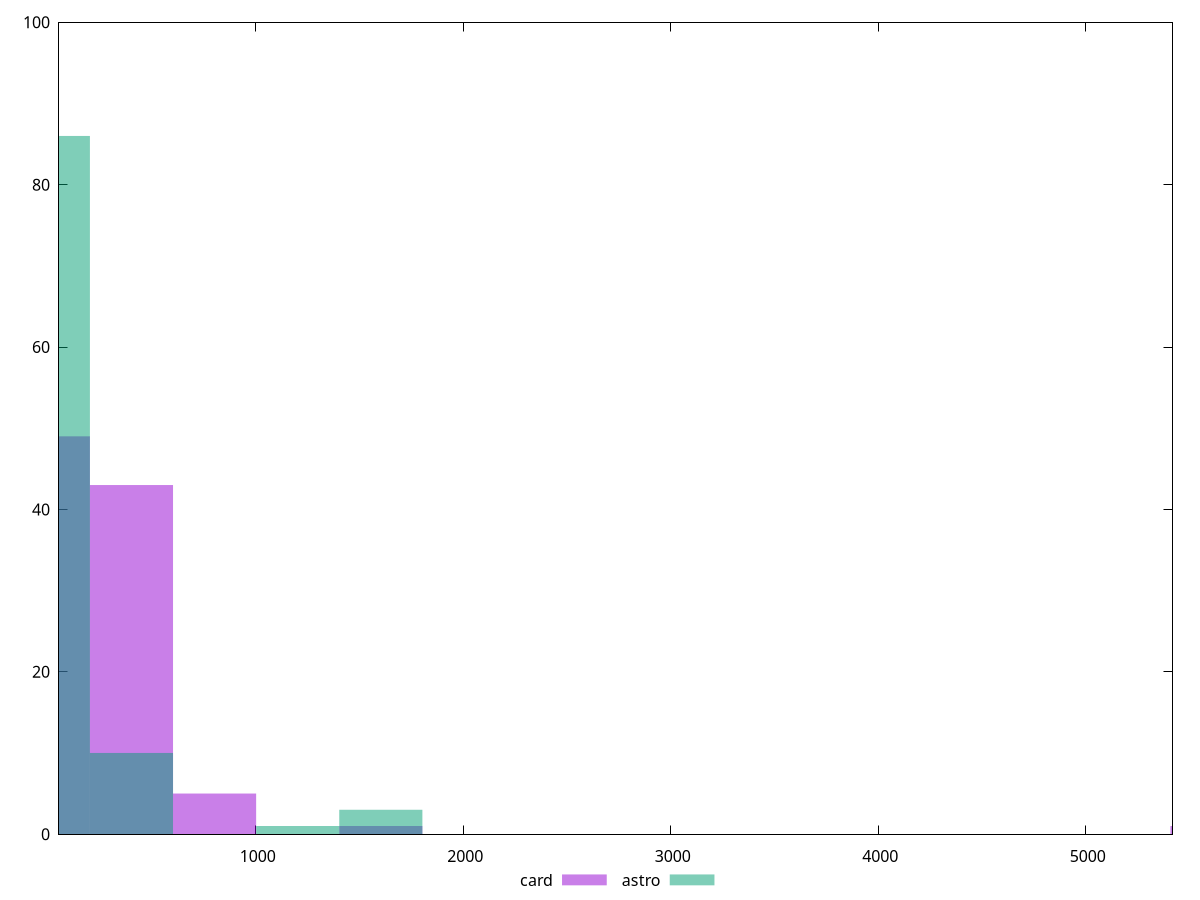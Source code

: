 reset

$card <<EOF
5608.583896114978 1
1602.4525417471368 1
801.2262708735684 5
400.6131354367842 43
0 49
EOF

$astro <<EOF
1602.4525417471368 3
400.6131354367842 10
0 86
1201.8394063103526 1
EOF

set key outside below
set boxwidth 400.6131354367842
set xrange [51.333999999999996:5418.182]
set yrange [0:100]
set trange [0:100]
set style fill transparent solid 0.5 noborder
set terminal svg size 640, 500 enhanced background rgb 'white'
set output "reports/report_00027_2021-02-24T12-40-31.850Z/server-response-time/comparison/histogram/2_vs_3.svg"

plot $card title "card" with boxes, \
     $astro title "astro" with boxes

reset
